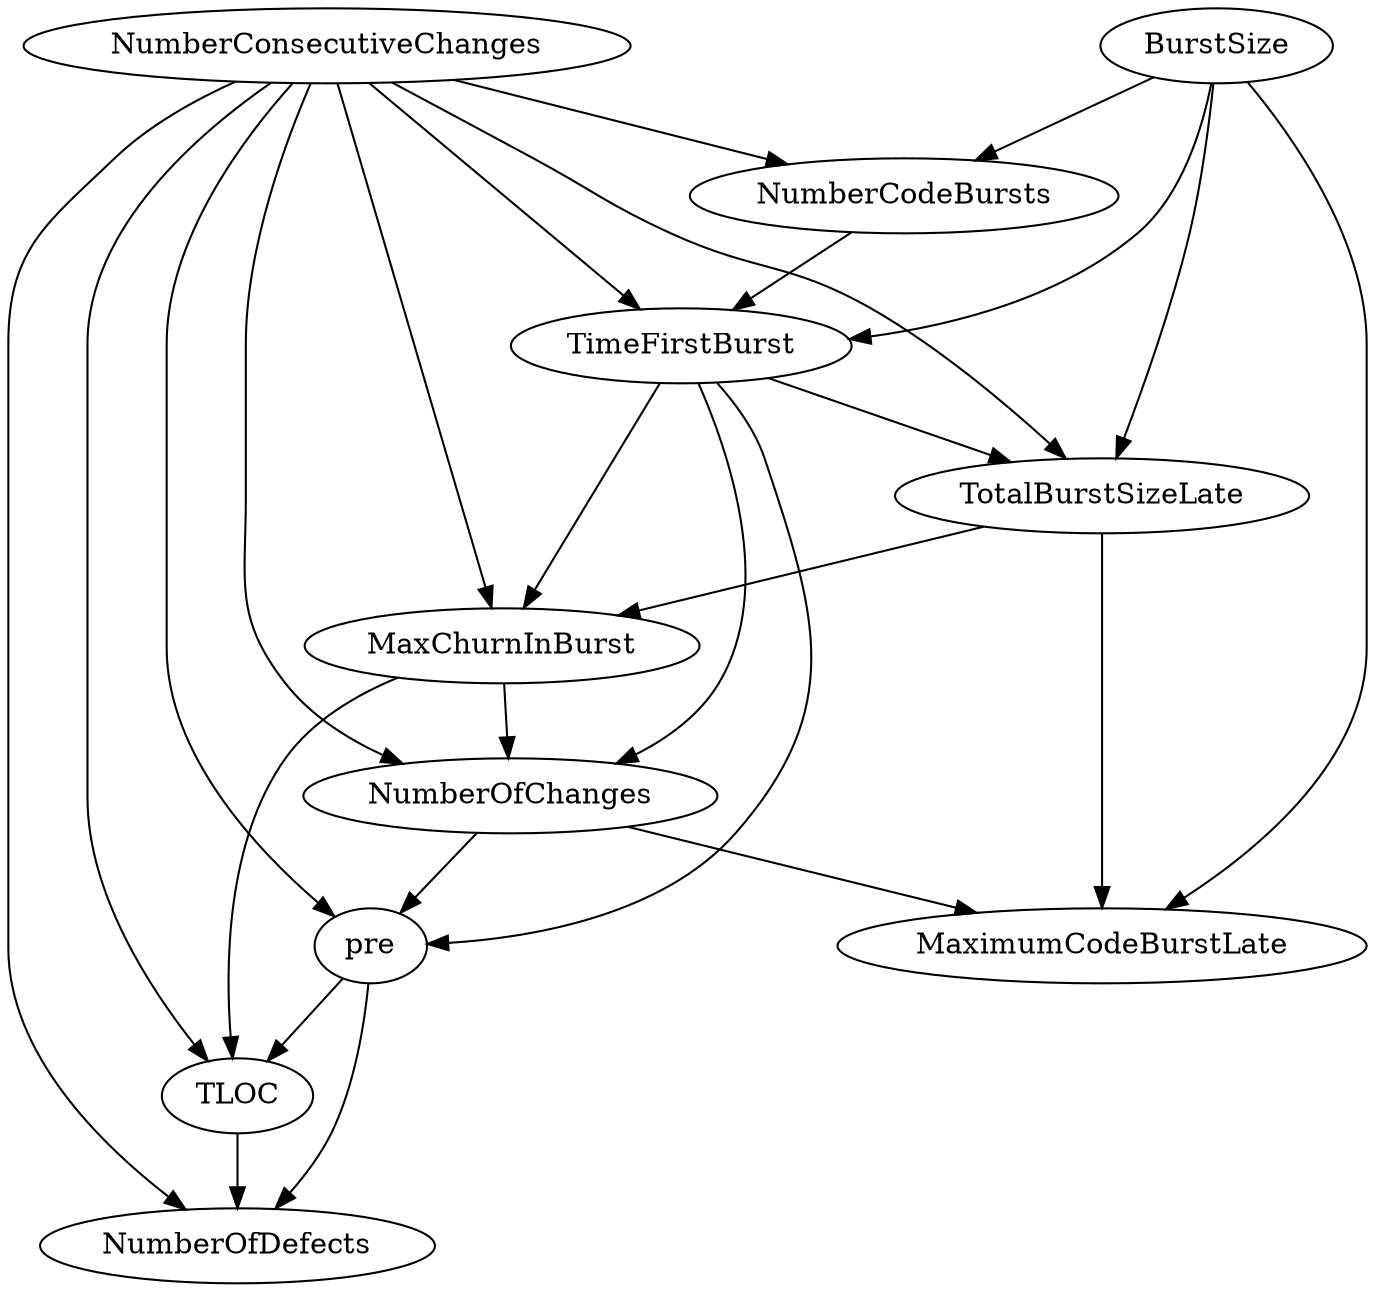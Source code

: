 digraph {
   NumberCodeBursts;
   TLOC;
   NumberOfDefects;
   NumberOfChanges;
   MaxChurnInBurst;
   BurstSize;
   TotalBurstSizeLate;
   pre;
   TimeFirstBurst;
   NumberConsecutiveChanges;
   MaximumCodeBurstLate;
   NumberCodeBursts -> TimeFirstBurst;
   TLOC -> NumberOfDefects;
   NumberOfChanges -> pre;
   NumberOfChanges -> MaximumCodeBurstLate;
   MaxChurnInBurst -> TLOC;
   MaxChurnInBurst -> NumberOfChanges;
   BurstSize -> NumberCodeBursts;
   BurstSize -> TotalBurstSizeLate;
   BurstSize -> TimeFirstBurst;
   BurstSize -> MaximumCodeBurstLate;
   TotalBurstSizeLate -> MaxChurnInBurst;
   TotalBurstSizeLate -> MaximumCodeBurstLate;
   pre -> TLOC;
   pre -> NumberOfDefects;
   TimeFirstBurst -> NumberOfChanges;
   TimeFirstBurst -> MaxChurnInBurst;
   TimeFirstBurst -> TotalBurstSizeLate;
   TimeFirstBurst -> pre;
   NumberConsecutiveChanges -> NumberCodeBursts;
   NumberConsecutiveChanges -> TLOC;
   NumberConsecutiveChanges -> NumberOfDefects;
   NumberConsecutiveChanges -> NumberOfChanges;
   NumberConsecutiveChanges -> MaxChurnInBurst;
   NumberConsecutiveChanges -> TotalBurstSizeLate;
   NumberConsecutiveChanges -> pre;
   NumberConsecutiveChanges -> TimeFirstBurst;
}

